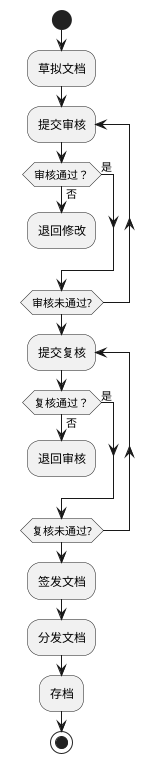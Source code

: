@startuml
start
:草拟文档;

repeat :提交审核;
if (审核通过？) then (是)
else (否)
  :退回修改;
  detach
endif
repeat while (审核未通过?)

repeat :提交复核;
if (复核通过？) then (是)
else (否)
  :退回审核;
  detach
endif
repeat while (复核未通过?)

:签发文档;
:分发文档;
:存档;
stop
@enduml